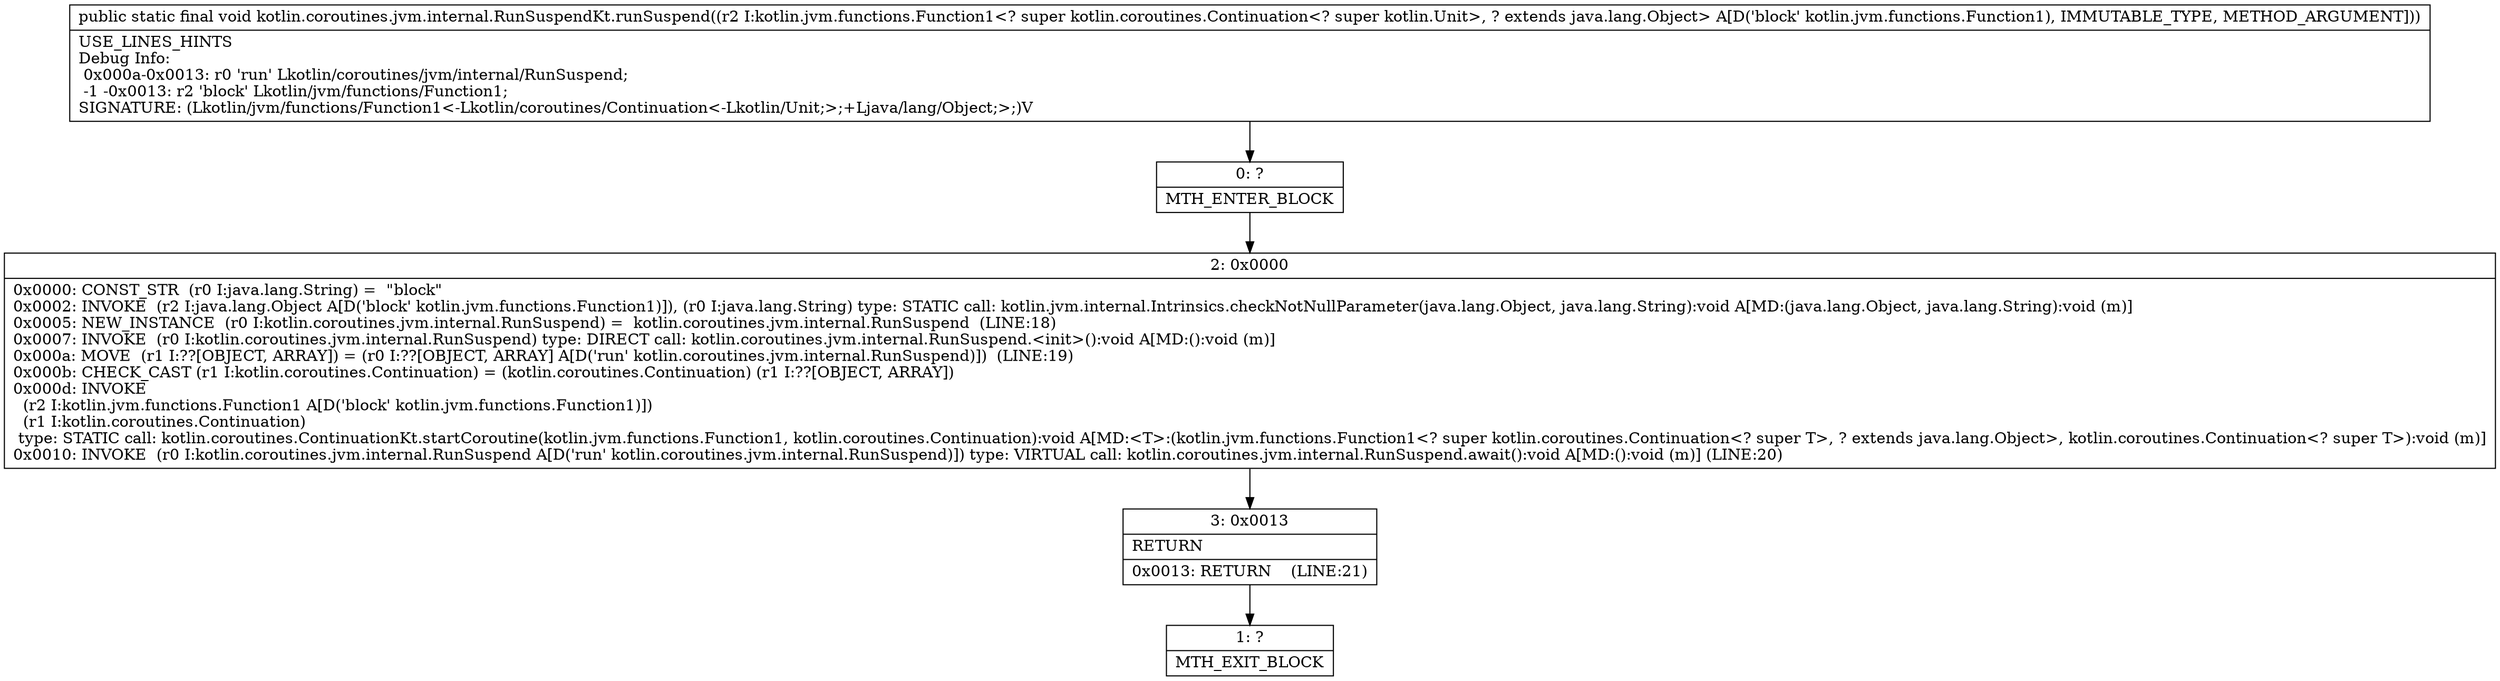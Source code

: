 digraph "CFG forkotlin.coroutines.jvm.internal.RunSuspendKt.runSuspend(Lkotlin\/jvm\/functions\/Function1;)V" {
Node_0 [shape=record,label="{0\:\ ?|MTH_ENTER_BLOCK\l}"];
Node_2 [shape=record,label="{2\:\ 0x0000|0x0000: CONST_STR  (r0 I:java.lang.String) =  \"block\" \l0x0002: INVOKE  (r2 I:java.lang.Object A[D('block' kotlin.jvm.functions.Function1)]), (r0 I:java.lang.String) type: STATIC call: kotlin.jvm.internal.Intrinsics.checkNotNullParameter(java.lang.Object, java.lang.String):void A[MD:(java.lang.Object, java.lang.String):void (m)]\l0x0005: NEW_INSTANCE  (r0 I:kotlin.coroutines.jvm.internal.RunSuspend) =  kotlin.coroutines.jvm.internal.RunSuspend  (LINE:18)\l0x0007: INVOKE  (r0 I:kotlin.coroutines.jvm.internal.RunSuspend) type: DIRECT call: kotlin.coroutines.jvm.internal.RunSuspend.\<init\>():void A[MD:():void (m)]\l0x000a: MOVE  (r1 I:??[OBJECT, ARRAY]) = (r0 I:??[OBJECT, ARRAY] A[D('run' kotlin.coroutines.jvm.internal.RunSuspend)])  (LINE:19)\l0x000b: CHECK_CAST (r1 I:kotlin.coroutines.Continuation) = (kotlin.coroutines.Continuation) (r1 I:??[OBJECT, ARRAY]) \l0x000d: INVOKE  \l  (r2 I:kotlin.jvm.functions.Function1 A[D('block' kotlin.jvm.functions.Function1)])\l  (r1 I:kotlin.coroutines.Continuation)\l type: STATIC call: kotlin.coroutines.ContinuationKt.startCoroutine(kotlin.jvm.functions.Function1, kotlin.coroutines.Continuation):void A[MD:\<T\>:(kotlin.jvm.functions.Function1\<? super kotlin.coroutines.Continuation\<? super T\>, ? extends java.lang.Object\>, kotlin.coroutines.Continuation\<? super T\>):void (m)]\l0x0010: INVOKE  (r0 I:kotlin.coroutines.jvm.internal.RunSuspend A[D('run' kotlin.coroutines.jvm.internal.RunSuspend)]) type: VIRTUAL call: kotlin.coroutines.jvm.internal.RunSuspend.await():void A[MD:():void (m)] (LINE:20)\l}"];
Node_3 [shape=record,label="{3\:\ 0x0013|RETURN\l|0x0013: RETURN    (LINE:21)\l}"];
Node_1 [shape=record,label="{1\:\ ?|MTH_EXIT_BLOCK\l}"];
MethodNode[shape=record,label="{public static final void kotlin.coroutines.jvm.internal.RunSuspendKt.runSuspend((r2 I:kotlin.jvm.functions.Function1\<? super kotlin.coroutines.Continuation\<? super kotlin.Unit\>, ? extends java.lang.Object\> A[D('block' kotlin.jvm.functions.Function1), IMMUTABLE_TYPE, METHOD_ARGUMENT]))  | USE_LINES_HINTS\lDebug Info:\l  0x000a\-0x0013: r0 'run' Lkotlin\/coroutines\/jvm\/internal\/RunSuspend;\l  \-1 \-0x0013: r2 'block' Lkotlin\/jvm\/functions\/Function1;\lSIGNATURE: (Lkotlin\/jvm\/functions\/Function1\<\-Lkotlin\/coroutines\/Continuation\<\-Lkotlin\/Unit;\>;+Ljava\/lang\/Object;\>;)V\l}"];
MethodNode -> Node_0;Node_0 -> Node_2;
Node_2 -> Node_3;
Node_3 -> Node_1;
}

